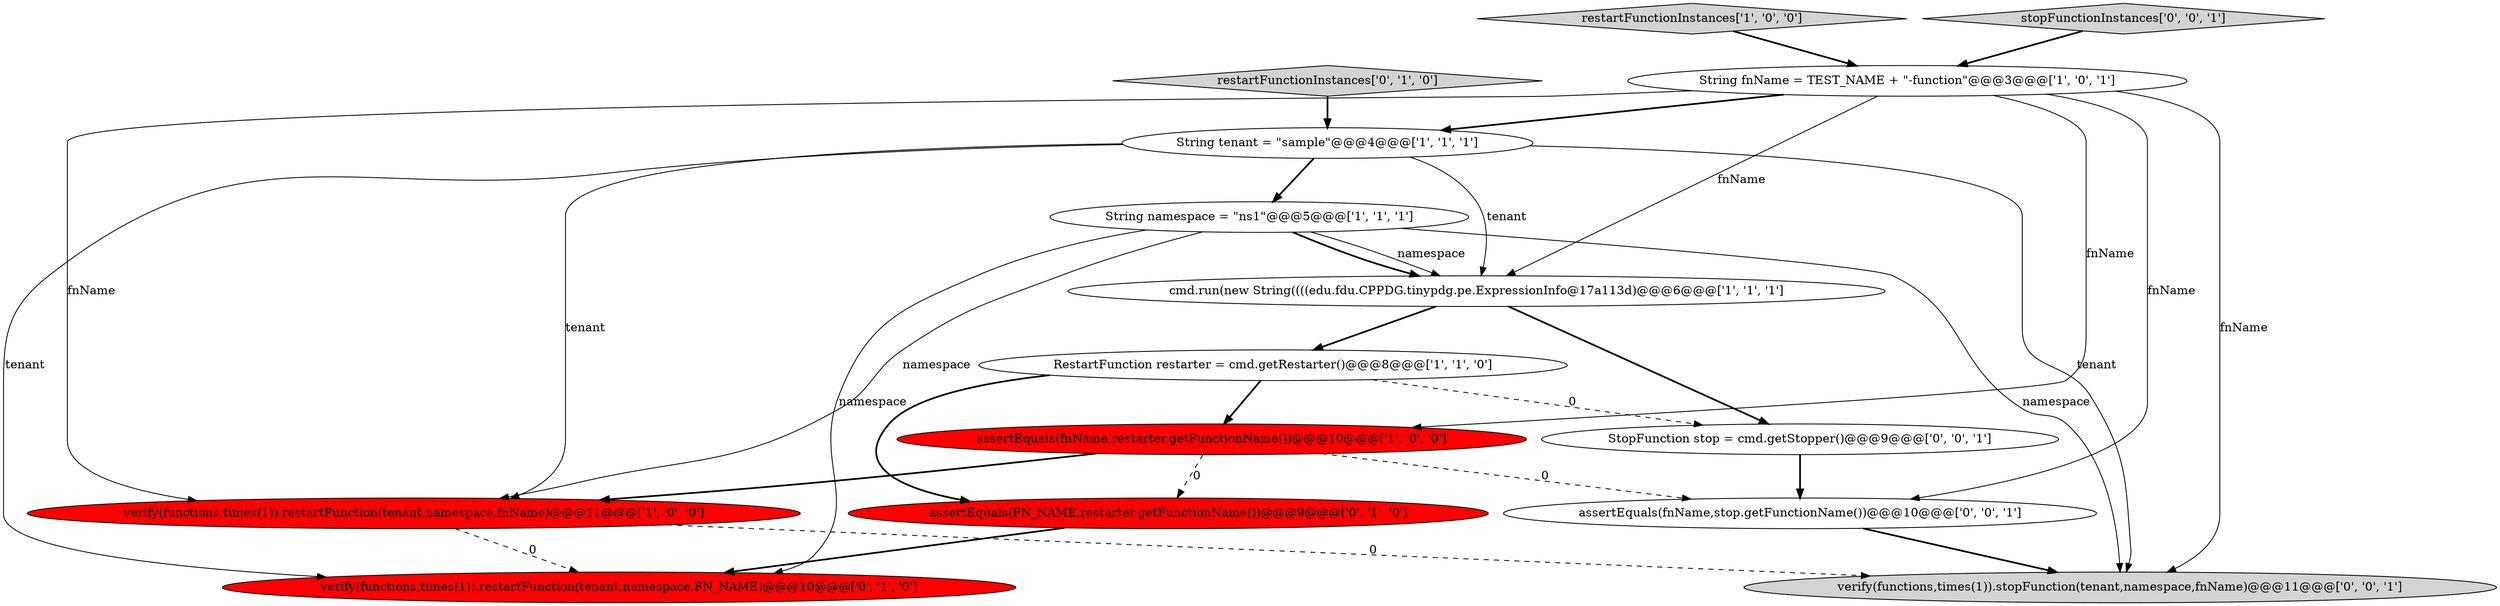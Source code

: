 digraph {
9 [style = filled, label = "verify(functions,times(1)).restartFunction(tenant,namespace,FN_NAME)@@@10@@@['0', '1', '0']", fillcolor = red, shape = ellipse image = "AAA1AAABBB2BBB"];
5 [style = filled, label = "String fnName = TEST_NAME + \"-function\"@@@3@@@['1', '0', '1']", fillcolor = white, shape = ellipse image = "AAA0AAABBB1BBB"];
8 [style = filled, label = "restartFunctionInstances['0', '1', '0']", fillcolor = lightgray, shape = diamond image = "AAA0AAABBB2BBB"];
1 [style = filled, label = "verify(functions,times(1)).restartFunction(tenant,namespace,fnName)@@@11@@@['1', '0', '0']", fillcolor = red, shape = ellipse image = "AAA1AAABBB1BBB"];
2 [style = filled, label = "RestartFunction restarter = cmd.getRestarter()@@@8@@@['1', '1', '0']", fillcolor = white, shape = ellipse image = "AAA0AAABBB1BBB"];
0 [style = filled, label = "String namespace = \"ns1\"@@@5@@@['1', '1', '1']", fillcolor = white, shape = ellipse image = "AAA0AAABBB1BBB"];
3 [style = filled, label = "cmd.run(new String((((edu.fdu.CPPDG.tinypdg.pe.ExpressionInfo@17a113d)@@@6@@@['1', '1', '1']", fillcolor = white, shape = ellipse image = "AAA0AAABBB1BBB"];
6 [style = filled, label = "String tenant = \"sample\"@@@4@@@['1', '1', '1']", fillcolor = white, shape = ellipse image = "AAA0AAABBB1BBB"];
12 [style = filled, label = "assertEquals(fnName,stop.getFunctionName())@@@10@@@['0', '0', '1']", fillcolor = white, shape = ellipse image = "AAA0AAABBB3BBB"];
13 [style = filled, label = "StopFunction stop = cmd.getStopper()@@@9@@@['0', '0', '1']", fillcolor = white, shape = ellipse image = "AAA0AAABBB3BBB"];
4 [style = filled, label = "restartFunctionInstances['1', '0', '0']", fillcolor = lightgray, shape = diamond image = "AAA0AAABBB1BBB"];
10 [style = filled, label = "assertEquals(FN_NAME,restarter.getFunctionName())@@@9@@@['0', '1', '0']", fillcolor = red, shape = ellipse image = "AAA1AAABBB2BBB"];
14 [style = filled, label = "verify(functions,times(1)).stopFunction(tenant,namespace,fnName)@@@11@@@['0', '0', '1']", fillcolor = lightgray, shape = ellipse image = "AAA0AAABBB3BBB"];
11 [style = filled, label = "stopFunctionInstances['0', '0', '1']", fillcolor = lightgray, shape = diamond image = "AAA0AAABBB3BBB"];
7 [style = filled, label = "assertEquals(fnName,restarter.getFunctionName())@@@10@@@['1', '0', '0']", fillcolor = red, shape = ellipse image = "AAA1AAABBB1BBB"];
0->3 [style = bold, label=""];
0->1 [style = solid, label="namespace"];
0->3 [style = solid, label="namespace"];
7->1 [style = bold, label=""];
5->14 [style = solid, label="fnName"];
1->14 [style = dashed, label="0"];
5->3 [style = solid, label="fnName"];
6->3 [style = solid, label="tenant"];
6->9 [style = solid, label="tenant"];
1->9 [style = dashed, label="0"];
8->6 [style = bold, label=""];
6->0 [style = bold, label=""];
0->14 [style = solid, label="namespace"];
2->10 [style = bold, label=""];
0->9 [style = solid, label="namespace"];
5->1 [style = solid, label="fnName"];
11->5 [style = bold, label=""];
6->1 [style = solid, label="tenant"];
13->12 [style = bold, label=""];
6->14 [style = solid, label="tenant"];
5->6 [style = bold, label=""];
3->2 [style = bold, label=""];
2->13 [style = dashed, label="0"];
5->7 [style = solid, label="fnName"];
12->14 [style = bold, label=""];
3->13 [style = bold, label=""];
7->12 [style = dashed, label="0"];
7->10 [style = dashed, label="0"];
10->9 [style = bold, label=""];
2->7 [style = bold, label=""];
4->5 [style = bold, label=""];
5->12 [style = solid, label="fnName"];
}

